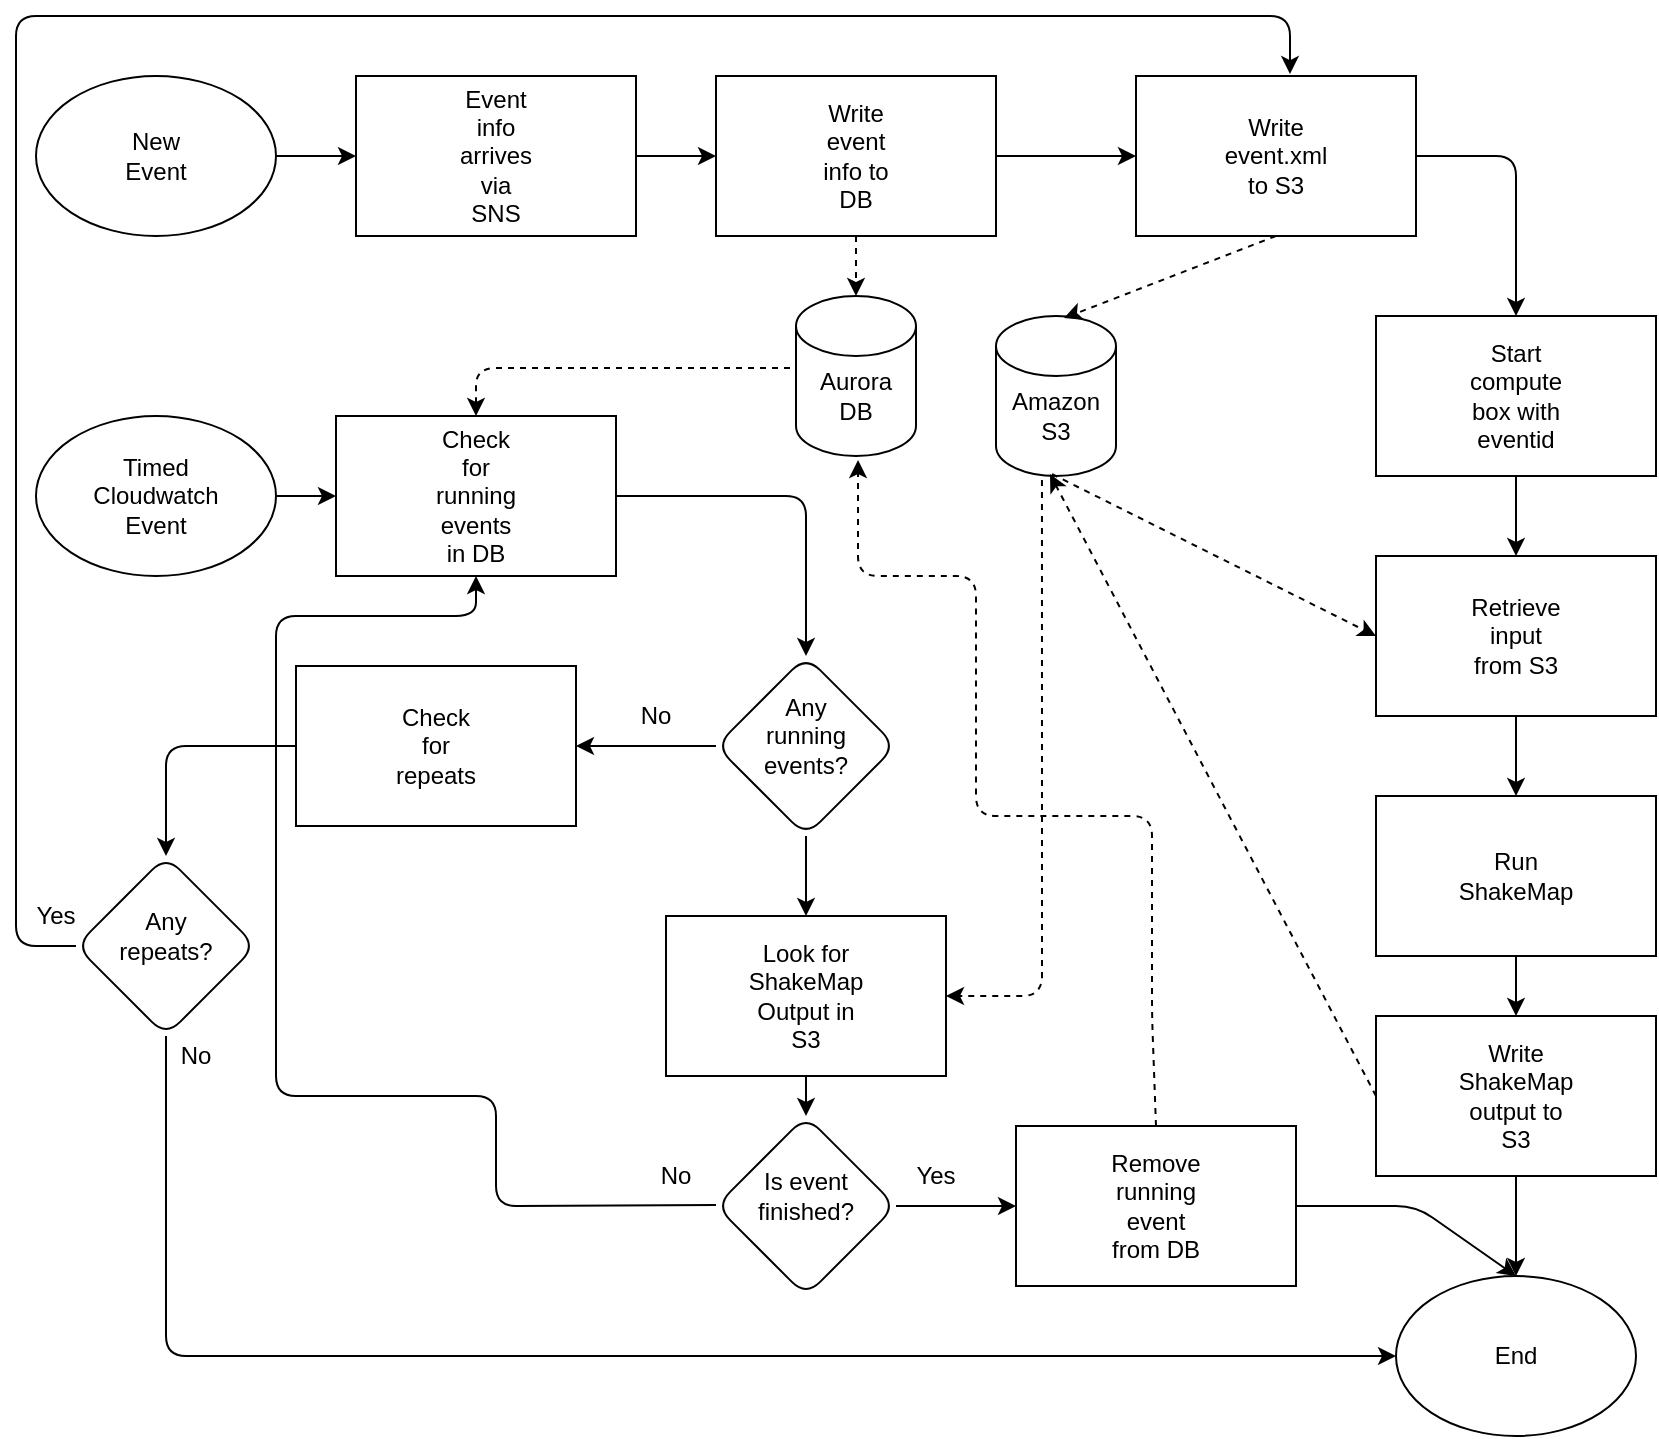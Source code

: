 <mxfile version="13.6.2" type="github">
  <diagram id="ZtYG9Sx7cP-IKcmzflR8" name="Page-1">
    <mxGraphModel dx="996" dy="1841" grid="1" gridSize="10" guides="1" tooltips="1" connect="1" arrows="1" fold="1" page="1" pageScale="1" pageWidth="850" pageHeight="1100" math="0" shadow="0">
      <root>
        <mxCell id="0" />
        <mxCell id="1" parent="0" />
        <mxCell id="GJgcs_XlC3L1bi6ihaC3-7" value="" style="endArrow=classic;html=1;exitX=1;exitY=0.5;exitDx=0;exitDy=0;entryX=0;entryY=0.5;entryDx=0;entryDy=0;" parent="1" target="GJgcs_XlC3L1bi6ihaC3-4" edge="1">
          <mxGeometry width="50" height="50" relative="1" as="geometry">
            <mxPoint x="140" y="70" as="sourcePoint" />
            <mxPoint x="200" y="70" as="targetPoint" />
          </mxGeometry>
        </mxCell>
        <mxCell id="GJgcs_XlC3L1bi6ihaC3-8" value="" style="group" parent="1" vertex="1" connectable="0">
          <mxGeometry x="180" y="30" width="140" height="80" as="geometry" />
        </mxCell>
        <mxCell id="GJgcs_XlC3L1bi6ihaC3-4" value="" style="rounded=0;whiteSpace=wrap;html=1;" parent="GJgcs_XlC3L1bi6ihaC3-8" vertex="1">
          <mxGeometry width="140" height="80" as="geometry" />
        </mxCell>
        <mxCell id="GJgcs_XlC3L1bi6ihaC3-5" value="Event info arrives via SNS" style="text;html=1;strokeColor=none;fillColor=none;align=center;verticalAlign=middle;whiteSpace=wrap;rounded=0;" parent="GJgcs_XlC3L1bi6ihaC3-8" vertex="1">
          <mxGeometry x="50" y="30" width="40" height="20" as="geometry" />
        </mxCell>
        <mxCell id="GJgcs_XlC3L1bi6ihaC3-9" value="" style="group" parent="1" vertex="1" connectable="0">
          <mxGeometry x="360" y="30" width="140" height="80" as="geometry" />
        </mxCell>
        <mxCell id="GJgcs_XlC3L1bi6ihaC3-10" value="" style="rounded=0;whiteSpace=wrap;html=1;" parent="GJgcs_XlC3L1bi6ihaC3-9" vertex="1">
          <mxGeometry width="140" height="80" as="geometry" />
        </mxCell>
        <mxCell id="GJgcs_XlC3L1bi6ihaC3-11" value="Write event info to DB" style="text;html=1;strokeColor=none;fillColor=none;align=center;verticalAlign=middle;whiteSpace=wrap;rounded=0;" parent="GJgcs_XlC3L1bi6ihaC3-9" vertex="1">
          <mxGeometry x="50" y="30" width="40" height="20" as="geometry" />
        </mxCell>
        <mxCell id="GJgcs_XlC3L1bi6ihaC3-12" value="" style="endArrow=classic;html=1;exitX=1;exitY=0.5;exitDx=0;exitDy=0;entryX=0;entryY=0.5;entryDx=0;entryDy=0;" parent="1" source="GJgcs_XlC3L1bi6ihaC3-4" target="GJgcs_XlC3L1bi6ihaC3-10" edge="1">
          <mxGeometry width="50" height="50" relative="1" as="geometry">
            <mxPoint x="330" y="69.5" as="sourcePoint" />
            <mxPoint x="350" y="70" as="targetPoint" />
          </mxGeometry>
        </mxCell>
        <mxCell id="GJgcs_XlC3L1bi6ihaC3-13" value="" style="endArrow=classic;html=1;exitX=0.5;exitY=1;exitDx=0;exitDy=0;dashed=1;" parent="1" source="GJgcs_XlC3L1bi6ihaC3-10" target="GJgcs_XlC3L1bi6ihaC3-14" edge="1">
          <mxGeometry width="50" height="50" relative="1" as="geometry">
            <mxPoint x="400" y="380" as="sourcePoint" />
            <mxPoint x="430" y="170" as="targetPoint" />
          </mxGeometry>
        </mxCell>
        <mxCell id="GJgcs_XlC3L1bi6ihaC3-16" value="" style="group" parent="1" vertex="1" connectable="0">
          <mxGeometry x="400" y="140" width="60" height="80" as="geometry" />
        </mxCell>
        <mxCell id="GJgcs_XlC3L1bi6ihaC3-14" value="" style="shape=cylinder2;whiteSpace=wrap;html=1;boundedLbl=1;backgroundOutline=1;size=15;" parent="GJgcs_XlC3L1bi6ihaC3-16" vertex="1">
          <mxGeometry width="60" height="80" as="geometry" />
        </mxCell>
        <mxCell id="GJgcs_XlC3L1bi6ihaC3-15" value="Aurora DB" style="text;html=1;strokeColor=none;fillColor=none;align=center;verticalAlign=middle;whiteSpace=wrap;rounded=0;" parent="GJgcs_XlC3L1bi6ihaC3-16" vertex="1">
          <mxGeometry x="10" y="40" width="40" height="20" as="geometry" />
        </mxCell>
        <mxCell id="Xdjex0H8esJp2T3BDwvE-1" value="" style="endArrow=classic;html=1;exitX=1;exitY=0.5;exitDx=0;exitDy=0;entryX=0;entryY=0.5;entryDx=0;entryDy=0;" edge="1" parent="1" source="GJgcs_XlC3L1bi6ihaC3-10" target="Xdjex0H8esJp2T3BDwvE-3">
          <mxGeometry width="50" height="50" relative="1" as="geometry">
            <mxPoint x="530" y="69.5" as="sourcePoint" />
            <mxPoint x="570" y="69.5" as="targetPoint" />
          </mxGeometry>
        </mxCell>
        <mxCell id="Xdjex0H8esJp2T3BDwvE-2" value="" style="group" vertex="1" connectable="0" parent="1">
          <mxGeometry x="570" y="30" width="140" height="80" as="geometry" />
        </mxCell>
        <mxCell id="Xdjex0H8esJp2T3BDwvE-3" value="" style="rounded=0;whiteSpace=wrap;html=1;" vertex="1" parent="Xdjex0H8esJp2T3BDwvE-2">
          <mxGeometry width="140" height="80" as="geometry" />
        </mxCell>
        <mxCell id="Xdjex0H8esJp2T3BDwvE-4" value="Write event.xml to S3" style="text;html=1;strokeColor=none;fillColor=none;align=center;verticalAlign=middle;whiteSpace=wrap;rounded=0;" vertex="1" parent="Xdjex0H8esJp2T3BDwvE-2">
          <mxGeometry x="50" y="30" width="40" height="20" as="geometry" />
        </mxCell>
        <mxCell id="Xdjex0H8esJp2T3BDwvE-5" value="" style="group" vertex="1" connectable="0" parent="1">
          <mxGeometry x="500" y="150" width="60" height="80" as="geometry" />
        </mxCell>
        <mxCell id="Xdjex0H8esJp2T3BDwvE-6" value="" style="shape=cylinder2;whiteSpace=wrap;html=1;boundedLbl=1;backgroundOutline=1;size=15;" vertex="1" parent="Xdjex0H8esJp2T3BDwvE-5">
          <mxGeometry width="60" height="80" as="geometry" />
        </mxCell>
        <mxCell id="Xdjex0H8esJp2T3BDwvE-7" value="Amazon S3" style="text;html=1;strokeColor=none;fillColor=none;align=center;verticalAlign=middle;whiteSpace=wrap;rounded=0;" vertex="1" parent="Xdjex0H8esJp2T3BDwvE-5">
          <mxGeometry x="10" y="40" width="40" height="20" as="geometry" />
        </mxCell>
        <mxCell id="Xdjex0H8esJp2T3BDwvE-8" value="" style="endArrow=classic;html=1;exitX=0.5;exitY=1;exitDx=0;exitDy=0;entryX=0.567;entryY=0.013;entryDx=0;entryDy=0;entryPerimeter=0;dashed=1;" edge="1" parent="1" source="Xdjex0H8esJp2T3BDwvE-3" target="Xdjex0H8esJp2T3BDwvE-6">
          <mxGeometry width="50" height="50" relative="1" as="geometry">
            <mxPoint x="639.5" y="120" as="sourcePoint" />
            <mxPoint x="639.5" y="160" as="targetPoint" />
          </mxGeometry>
        </mxCell>
        <mxCell id="Xdjex0H8esJp2T3BDwvE-9" value="" style="endArrow=classic;html=1;exitX=1;exitY=0.5;exitDx=0;exitDy=0;entryX=0.5;entryY=0;entryDx=0;entryDy=0;" edge="1" parent="1" source="Xdjex0H8esJp2T3BDwvE-3" target="Xdjex0H8esJp2T3BDwvE-11">
          <mxGeometry width="50" height="50" relative="1" as="geometry">
            <mxPoint x="400" y="400" as="sourcePoint" />
            <mxPoint x="760" y="140" as="targetPoint" />
            <Array as="points">
              <mxPoint x="760" y="70" />
            </Array>
          </mxGeometry>
        </mxCell>
        <mxCell id="Xdjex0H8esJp2T3BDwvE-10" value="" style="group" vertex="1" connectable="0" parent="1">
          <mxGeometry x="690" y="150" width="140" height="80" as="geometry" />
        </mxCell>
        <mxCell id="Xdjex0H8esJp2T3BDwvE-11" value="" style="rounded=0;whiteSpace=wrap;html=1;" vertex="1" parent="Xdjex0H8esJp2T3BDwvE-10">
          <mxGeometry width="140" height="80" as="geometry" />
        </mxCell>
        <mxCell id="Xdjex0H8esJp2T3BDwvE-12" value="Start compute box with eventid&lt;br&gt;" style="text;html=1;strokeColor=none;fillColor=none;align=center;verticalAlign=middle;whiteSpace=wrap;rounded=0;" vertex="1" parent="Xdjex0H8esJp2T3BDwvE-10">
          <mxGeometry x="50" y="30" width="40" height="20" as="geometry" />
        </mxCell>
        <mxCell id="Xdjex0H8esJp2T3BDwvE-15" value="" style="group;rounded=1;glass=1;" vertex="1" connectable="0" parent="1">
          <mxGeometry x="690" y="390" width="140" height="80" as="geometry" />
        </mxCell>
        <mxCell id="Xdjex0H8esJp2T3BDwvE-16" value="" style="rounded=0;whiteSpace=wrap;html=1;" vertex="1" parent="Xdjex0H8esJp2T3BDwvE-15">
          <mxGeometry width="140" height="80" as="geometry" />
        </mxCell>
        <mxCell id="Xdjex0H8esJp2T3BDwvE-17" value="Run ShakeMap" style="text;html=1;strokeColor=none;fillColor=none;align=center;verticalAlign=middle;whiteSpace=wrap;rounded=0;" vertex="1" parent="Xdjex0H8esJp2T3BDwvE-15">
          <mxGeometry x="50" y="30" width="40" height="20" as="geometry" />
        </mxCell>
        <mxCell id="Xdjex0H8esJp2T3BDwvE-18" value="" style="endArrow=classic;html=1;exitX=0.467;exitY=0.988;exitDx=0;exitDy=0;exitPerimeter=0;entryX=0;entryY=0.5;entryDx=0;entryDy=0;dashed=1;" edge="1" parent="1" source="Xdjex0H8esJp2T3BDwvE-6" target="Xdjex0H8esJp2T3BDwvE-21">
          <mxGeometry width="50" height="50" relative="1" as="geometry">
            <mxPoint x="630" y="325" as="sourcePoint" />
            <mxPoint x="680" y="275" as="targetPoint" />
          </mxGeometry>
        </mxCell>
        <mxCell id="Xdjex0H8esJp2T3BDwvE-19" value="" style="endArrow=classic;html=1;entryX=0.5;entryY=0;entryDx=0;entryDy=0;exitX=0.5;exitY=1;exitDx=0;exitDy=0;" edge="1" parent="1" source="Xdjex0H8esJp2T3BDwvE-11" target="Xdjex0H8esJp2T3BDwvE-21">
          <mxGeometry width="50" height="50" relative="1" as="geometry">
            <mxPoint x="740" y="280" as="sourcePoint" />
            <mxPoint x="790" y="230" as="targetPoint" />
          </mxGeometry>
        </mxCell>
        <mxCell id="Xdjex0H8esJp2T3BDwvE-20" value="" style="group;rounded=1;glass=1;" vertex="1" connectable="0" parent="1">
          <mxGeometry x="690" y="270" width="140" height="80" as="geometry" />
        </mxCell>
        <mxCell id="Xdjex0H8esJp2T3BDwvE-21" value="" style="rounded=0;whiteSpace=wrap;html=1;" vertex="1" parent="Xdjex0H8esJp2T3BDwvE-20">
          <mxGeometry width="140" height="80" as="geometry" />
        </mxCell>
        <mxCell id="Xdjex0H8esJp2T3BDwvE-22" value="Retrieve input from S3" style="text;html=1;strokeColor=none;fillColor=none;align=center;verticalAlign=middle;whiteSpace=wrap;rounded=0;" vertex="1" parent="Xdjex0H8esJp2T3BDwvE-20">
          <mxGeometry x="50" y="30" width="40" height="20" as="geometry" />
        </mxCell>
        <mxCell id="Xdjex0H8esJp2T3BDwvE-23" value="" style="endArrow=classic;html=1;entryX=0.5;entryY=0;entryDx=0;entryDy=0;exitX=0.5;exitY=1;exitDx=0;exitDy=0;" edge="1" parent="1" source="Xdjex0H8esJp2T3BDwvE-21" target="Xdjex0H8esJp2T3BDwvE-16">
          <mxGeometry width="50" height="50" relative="1" as="geometry">
            <mxPoint x="759.94" y="370" as="sourcePoint" />
            <mxPoint x="750" y="410" as="targetPoint" />
          </mxGeometry>
        </mxCell>
        <mxCell id="Xdjex0H8esJp2T3BDwvE-24" value="" style="group;rounded=1;glass=1;" vertex="1" connectable="0" parent="1">
          <mxGeometry x="690" y="500" width="140" height="80" as="geometry" />
        </mxCell>
        <mxCell id="Xdjex0H8esJp2T3BDwvE-25" value="" style="rounded=0;whiteSpace=wrap;html=1;" vertex="1" parent="Xdjex0H8esJp2T3BDwvE-24">
          <mxGeometry width="140" height="80" as="geometry" />
        </mxCell>
        <mxCell id="Xdjex0H8esJp2T3BDwvE-26" value="Write ShakeMap output to S3" style="text;html=1;strokeColor=none;fillColor=none;align=center;verticalAlign=middle;whiteSpace=wrap;rounded=0;" vertex="1" parent="Xdjex0H8esJp2T3BDwvE-24">
          <mxGeometry x="50" y="30" width="40" height="20" as="geometry" />
        </mxCell>
        <mxCell id="Xdjex0H8esJp2T3BDwvE-27" value="" style="endArrow=classic;html=1;entryX=0.5;entryY=0;entryDx=0;entryDy=0;exitX=0.5;exitY=1;exitDx=0;exitDy=0;" edge="1" parent="1" source="Xdjex0H8esJp2T3BDwvE-16" target="Xdjex0H8esJp2T3BDwvE-25">
          <mxGeometry width="50" height="50" relative="1" as="geometry">
            <mxPoint x="400" y="400" as="sourcePoint" />
            <mxPoint x="450" y="350" as="targetPoint" />
          </mxGeometry>
        </mxCell>
        <mxCell id="Xdjex0H8esJp2T3BDwvE-28" value="" style="endArrow=classic;html=1;exitX=0;exitY=0.5;exitDx=0;exitDy=0;entryX=0.45;entryY=0.988;entryDx=0;entryDy=0;entryPerimeter=0;dashed=1;" edge="1" parent="1" source="Xdjex0H8esJp2T3BDwvE-25" target="Xdjex0H8esJp2T3BDwvE-6">
          <mxGeometry width="50" height="50" relative="1" as="geometry">
            <mxPoint x="490" y="469" as="sourcePoint" />
            <mxPoint x="530" y="240" as="targetPoint" />
          </mxGeometry>
        </mxCell>
        <mxCell id="Xdjex0H8esJp2T3BDwvE-34" value="" style="endArrow=classic;html=1;exitX=0.5;exitY=1;exitDx=0;exitDy=0;entryX=0.5;entryY=0;entryDx=0;entryDy=0;" edge="1" parent="1" source="Xdjex0H8esJp2T3BDwvE-25" target="Xdjex0H8esJp2T3BDwvE-39">
          <mxGeometry width="50" height="50" relative="1" as="geometry">
            <mxPoint x="759.5" y="590" as="sourcePoint" />
            <mxPoint x="760" y="620" as="targetPoint" />
          </mxGeometry>
        </mxCell>
        <mxCell id="Xdjex0H8esJp2T3BDwvE-37" value="" style="group" vertex="1" connectable="0" parent="1">
          <mxGeometry x="20" y="30" width="120" height="80" as="geometry" />
        </mxCell>
        <mxCell id="Xdjex0H8esJp2T3BDwvE-35" value="" style="ellipse;whiteSpace=wrap;html=1;rounded=1;glass=1;" vertex="1" parent="Xdjex0H8esJp2T3BDwvE-37">
          <mxGeometry width="120" height="80" as="geometry" />
        </mxCell>
        <mxCell id="Xdjex0H8esJp2T3BDwvE-36" value="New Event" style="text;html=1;strokeColor=none;fillColor=none;align=center;verticalAlign=middle;whiteSpace=wrap;rounded=0;glass=1;" vertex="1" parent="Xdjex0H8esJp2T3BDwvE-37">
          <mxGeometry x="40" y="30" width="40" height="20" as="geometry" />
        </mxCell>
        <mxCell id="Xdjex0H8esJp2T3BDwvE-38" value="" style="group" vertex="1" connectable="0" parent="1">
          <mxGeometry x="700" y="630" width="120" height="80" as="geometry" />
        </mxCell>
        <mxCell id="Xdjex0H8esJp2T3BDwvE-39" value="" style="ellipse;whiteSpace=wrap;html=1;rounded=1;glass=1;" vertex="1" parent="Xdjex0H8esJp2T3BDwvE-38">
          <mxGeometry width="120" height="80" as="geometry" />
        </mxCell>
        <mxCell id="Xdjex0H8esJp2T3BDwvE-40" value="End" style="text;html=1;strokeColor=none;fillColor=none;align=center;verticalAlign=middle;whiteSpace=wrap;rounded=0;glass=1;" vertex="1" parent="Xdjex0H8esJp2T3BDwvE-38">
          <mxGeometry x="40" y="30" width="40" height="20" as="geometry" />
        </mxCell>
        <mxCell id="Xdjex0H8esJp2T3BDwvE-41" value="" style="group" vertex="1" connectable="0" parent="1">
          <mxGeometry x="20" y="200" width="120" height="80" as="geometry" />
        </mxCell>
        <mxCell id="Xdjex0H8esJp2T3BDwvE-42" value="" style="ellipse;whiteSpace=wrap;html=1;rounded=1;glass=1;" vertex="1" parent="Xdjex0H8esJp2T3BDwvE-41">
          <mxGeometry width="120" height="80" as="geometry" />
        </mxCell>
        <mxCell id="Xdjex0H8esJp2T3BDwvE-43" value="Timed Cloudwatch Event" style="text;html=1;strokeColor=none;fillColor=none;align=center;verticalAlign=middle;whiteSpace=wrap;rounded=0;glass=1;" vertex="1" parent="Xdjex0H8esJp2T3BDwvE-41">
          <mxGeometry x="40" y="30" width="40" height="20" as="geometry" />
        </mxCell>
        <mxCell id="Xdjex0H8esJp2T3BDwvE-44" value="" style="group" vertex="1" connectable="0" parent="1">
          <mxGeometry x="170" y="200" width="140" height="80" as="geometry" />
        </mxCell>
        <mxCell id="Xdjex0H8esJp2T3BDwvE-45" value="" style="rounded=0;whiteSpace=wrap;html=1;" vertex="1" parent="Xdjex0H8esJp2T3BDwvE-44">
          <mxGeometry width="140" height="80" as="geometry" />
        </mxCell>
        <mxCell id="Xdjex0H8esJp2T3BDwvE-46" value="Check for running events in DB" style="text;html=1;strokeColor=none;fillColor=none;align=center;verticalAlign=middle;whiteSpace=wrap;rounded=0;" vertex="1" parent="Xdjex0H8esJp2T3BDwvE-44">
          <mxGeometry x="50" y="30" width="40" height="20" as="geometry" />
        </mxCell>
        <mxCell id="Xdjex0H8esJp2T3BDwvE-47" value="" style="endArrow=classic;html=1;exitX=1;exitY=0.5;exitDx=0;exitDy=0;entryX=0;entryY=0.5;entryDx=0;entryDy=0;" edge="1" parent="1" source="Xdjex0H8esJp2T3BDwvE-42" target="Xdjex0H8esJp2T3BDwvE-45">
          <mxGeometry width="50" height="50" relative="1" as="geometry">
            <mxPoint x="150" y="239.5" as="sourcePoint" />
            <mxPoint x="160" y="240" as="targetPoint" />
          </mxGeometry>
        </mxCell>
        <mxCell id="Xdjex0H8esJp2T3BDwvE-48" value="" style="endArrow=classic;html=1;exitX=-0.05;exitY=0.45;exitDx=0;exitDy=0;exitPerimeter=0;entryX=0.5;entryY=0;entryDx=0;entryDy=0;dashed=1;" edge="1" parent="1" source="GJgcs_XlC3L1bi6ihaC3-14" target="Xdjex0H8esJp2T3BDwvE-45">
          <mxGeometry width="50" height="50" relative="1" as="geometry">
            <mxPoint x="390" y="170" as="sourcePoint" />
            <mxPoint x="220" y="180" as="targetPoint" />
            <Array as="points">
              <mxPoint x="240" y="176" />
            </Array>
          </mxGeometry>
        </mxCell>
        <mxCell id="Xdjex0H8esJp2T3BDwvE-52" value="" style="group" vertex="1" connectable="0" parent="1">
          <mxGeometry x="360" y="320" width="90" height="90" as="geometry" />
        </mxCell>
        <mxCell id="Xdjex0H8esJp2T3BDwvE-49" value="" style="rhombus;whiteSpace=wrap;html=1;rounded=1;glass=1;" vertex="1" parent="Xdjex0H8esJp2T3BDwvE-52">
          <mxGeometry width="90" height="90" as="geometry" />
        </mxCell>
        <mxCell id="Xdjex0H8esJp2T3BDwvE-50" value="Any running events?" style="text;html=1;strokeColor=none;fillColor=none;align=center;verticalAlign=middle;whiteSpace=wrap;rounded=0;glass=1;" vertex="1" parent="Xdjex0H8esJp2T3BDwvE-52">
          <mxGeometry x="25" y="30" width="40" height="20" as="geometry" />
        </mxCell>
        <mxCell id="Xdjex0H8esJp2T3BDwvE-53" value="" style="endArrow=classic;html=1;exitX=1;exitY=0.5;exitDx=0;exitDy=0;entryX=0.5;entryY=0;entryDx=0;entryDy=0;" edge="1" parent="1" source="Xdjex0H8esJp2T3BDwvE-45" target="Xdjex0H8esJp2T3BDwvE-49">
          <mxGeometry width="50" height="50" relative="1" as="geometry">
            <mxPoint x="508.5" y="270" as="sourcePoint" />
            <mxPoint x="351.5" y="294" as="targetPoint" />
            <Array as="points">
              <mxPoint x="405" y="240" />
            </Array>
          </mxGeometry>
        </mxCell>
        <mxCell id="Xdjex0H8esJp2T3BDwvE-54" value="" style="endArrow=classic;html=1;exitX=0;exitY=0.5;exitDx=0;exitDy=0;entryX=1;entryY=0.5;entryDx=0;entryDy=0;" edge="1" parent="1" source="Xdjex0H8esJp2T3BDwvE-49" target="Xdjex0H8esJp2T3BDwvE-58">
          <mxGeometry width="50" height="50" relative="1" as="geometry">
            <mxPoint x="290" y="380" as="sourcePoint" />
            <mxPoint x="300" y="365" as="targetPoint" />
          </mxGeometry>
        </mxCell>
        <mxCell id="Xdjex0H8esJp2T3BDwvE-55" value="No" style="text;html=1;strokeColor=none;fillColor=none;align=center;verticalAlign=middle;whiteSpace=wrap;rounded=0;glass=1;" vertex="1" parent="1">
          <mxGeometry x="310" y="340" width="40" height="20" as="geometry" />
        </mxCell>
        <mxCell id="Xdjex0H8esJp2T3BDwvE-57" value="" style="group" vertex="1" connectable="0" parent="1">
          <mxGeometry x="150" y="325" width="140" height="80" as="geometry" />
        </mxCell>
        <mxCell id="Xdjex0H8esJp2T3BDwvE-58" value="" style="rounded=0;whiteSpace=wrap;html=1;" vertex="1" parent="Xdjex0H8esJp2T3BDwvE-57">
          <mxGeometry width="140" height="80" as="geometry" />
        </mxCell>
        <mxCell id="Xdjex0H8esJp2T3BDwvE-59" value="Check for repeats" style="text;html=1;strokeColor=none;fillColor=none;align=center;verticalAlign=middle;whiteSpace=wrap;rounded=0;" vertex="1" parent="Xdjex0H8esJp2T3BDwvE-57">
          <mxGeometry x="50" y="30" width="40" height="20" as="geometry" />
        </mxCell>
        <mxCell id="Xdjex0H8esJp2T3BDwvE-61" value="" style="group" vertex="1" connectable="0" parent="1">
          <mxGeometry x="40" y="420" width="90" height="90" as="geometry" />
        </mxCell>
        <mxCell id="Xdjex0H8esJp2T3BDwvE-62" value="" style="rhombus;whiteSpace=wrap;html=1;rounded=1;glass=1;" vertex="1" parent="Xdjex0H8esJp2T3BDwvE-61">
          <mxGeometry width="90" height="90" as="geometry" />
        </mxCell>
        <mxCell id="Xdjex0H8esJp2T3BDwvE-63" value="Any repeats?" style="text;html=1;strokeColor=none;fillColor=none;align=center;verticalAlign=middle;whiteSpace=wrap;rounded=0;glass=1;" vertex="1" parent="Xdjex0H8esJp2T3BDwvE-61">
          <mxGeometry x="25" y="30" width="40" height="20" as="geometry" />
        </mxCell>
        <mxCell id="Xdjex0H8esJp2T3BDwvE-64" value="" style="endArrow=classic;html=1;exitX=0;exitY=0.5;exitDx=0;exitDy=0;entryX=0.5;entryY=0;entryDx=0;entryDy=0;" edge="1" parent="1" source="Xdjex0H8esJp2T3BDwvE-58" target="Xdjex0H8esJp2T3BDwvE-62">
          <mxGeometry width="50" height="50" relative="1" as="geometry">
            <mxPoint x="150" y="380" as="sourcePoint" />
            <mxPoint x="-7" y="404" as="targetPoint" />
            <Array as="points">
              <mxPoint x="85" y="365" />
            </Array>
          </mxGeometry>
        </mxCell>
        <mxCell id="Xdjex0H8esJp2T3BDwvE-66" value="" style="endArrow=classic;html=1;exitX=0;exitY=0.5;exitDx=0;exitDy=0;entryX=0.55;entryY=-0.012;entryDx=0;entryDy=0;entryPerimeter=0;" edge="1" parent="1" source="Xdjex0H8esJp2T3BDwvE-62" target="Xdjex0H8esJp2T3BDwvE-3">
          <mxGeometry width="50" height="50" relative="1" as="geometry">
            <mxPoint x="10" y="420" as="sourcePoint" />
            <mxPoint x="660" y="10" as="targetPoint" />
            <Array as="points">
              <mxPoint x="10" y="465" />
              <mxPoint x="10" />
              <mxPoint x="647" />
            </Array>
          </mxGeometry>
        </mxCell>
        <mxCell id="Xdjex0H8esJp2T3BDwvE-67" value="Yes" style="text;html=1;strokeColor=none;fillColor=none;align=center;verticalAlign=middle;whiteSpace=wrap;rounded=0;glass=1;" vertex="1" parent="1">
          <mxGeometry x="10" y="440" width="40" height="20" as="geometry" />
        </mxCell>
        <mxCell id="Xdjex0H8esJp2T3BDwvE-68" value="" style="endArrow=classic;html=1;exitX=0.5;exitY=1;exitDx=0;exitDy=0;entryX=0;entryY=0.5;entryDx=0;entryDy=0;" edge="1" parent="1" target="Xdjex0H8esJp2T3BDwvE-39" source="Xdjex0H8esJp2T3BDwvE-62">
          <mxGeometry width="50" height="50" relative="1" as="geometry">
            <mxPoint x="60" y="520" as="sourcePoint" />
            <mxPoint x="85" y="670" as="targetPoint" />
            <Array as="points">
              <mxPoint x="85" y="670" />
            </Array>
          </mxGeometry>
        </mxCell>
        <mxCell id="Xdjex0H8esJp2T3BDwvE-73" value="No" style="text;html=1;strokeColor=none;fillColor=none;align=center;verticalAlign=middle;whiteSpace=wrap;rounded=0;glass=1;" vertex="1" parent="1">
          <mxGeometry x="80" y="510" width="40" height="20" as="geometry" />
        </mxCell>
        <mxCell id="Xdjex0H8esJp2T3BDwvE-74" value="" style="group" vertex="1" connectable="0" parent="1">
          <mxGeometry x="335" y="450" width="140" height="80" as="geometry" />
        </mxCell>
        <mxCell id="Xdjex0H8esJp2T3BDwvE-75" value="" style="rounded=0;whiteSpace=wrap;html=1;" vertex="1" parent="Xdjex0H8esJp2T3BDwvE-74">
          <mxGeometry width="140" height="80" as="geometry" />
        </mxCell>
        <mxCell id="Xdjex0H8esJp2T3BDwvE-76" value="Look for ShakeMap Output in S3" style="text;html=1;strokeColor=none;fillColor=none;align=center;verticalAlign=middle;whiteSpace=wrap;rounded=0;" vertex="1" parent="Xdjex0H8esJp2T3BDwvE-74">
          <mxGeometry x="50" y="30" width="40" height="20" as="geometry" />
        </mxCell>
        <mxCell id="Xdjex0H8esJp2T3BDwvE-77" value="" style="endArrow=classic;html=1;entryX=0.5;entryY=0;entryDx=0;entryDy=0;" edge="1" parent="1" source="Xdjex0H8esJp2T3BDwvE-49" target="Xdjex0H8esJp2T3BDwvE-75">
          <mxGeometry width="50" height="50" relative="1" as="geometry">
            <mxPoint x="405" y="430" as="sourcePoint" />
            <mxPoint x="404.5" y="440" as="targetPoint" />
          </mxGeometry>
        </mxCell>
        <mxCell id="Xdjex0H8esJp2T3BDwvE-78" value="" style="endArrow=classic;html=1;exitX=0.383;exitY=1.025;exitDx=0;exitDy=0;exitPerimeter=0;entryX=1;entryY=0.5;entryDx=0;entryDy=0;dashed=1;" edge="1" parent="1" source="Xdjex0H8esJp2T3BDwvE-6" target="Xdjex0H8esJp2T3BDwvE-75">
          <mxGeometry width="50" height="50" relative="1" as="geometry">
            <mxPoint x="449.01" y="290.0" as="sourcePoint" />
            <mxPoint x="610.99" y="370.96" as="targetPoint" />
            <Array as="points">
              <mxPoint x="523" y="490" />
            </Array>
          </mxGeometry>
        </mxCell>
        <mxCell id="Xdjex0H8esJp2T3BDwvE-79" value="" style="group" vertex="1" connectable="0" parent="1">
          <mxGeometry x="360" y="550" width="90" height="90" as="geometry" />
        </mxCell>
        <mxCell id="Xdjex0H8esJp2T3BDwvE-80" value="" style="rhombus;whiteSpace=wrap;html=1;rounded=1;glass=1;" vertex="1" parent="Xdjex0H8esJp2T3BDwvE-79">
          <mxGeometry width="90" height="90" as="geometry" />
        </mxCell>
        <mxCell id="Xdjex0H8esJp2T3BDwvE-81" value="Is event finished?" style="text;html=1;strokeColor=none;fillColor=none;align=center;verticalAlign=middle;whiteSpace=wrap;rounded=0;glass=1;" vertex="1" parent="Xdjex0H8esJp2T3BDwvE-79">
          <mxGeometry x="25" y="30" width="40" height="20" as="geometry" />
        </mxCell>
        <mxCell id="Xdjex0H8esJp2T3BDwvE-82" value="" style="endArrow=classic;html=1;entryX=0.5;entryY=0;entryDx=0;entryDy=0;exitX=0.5;exitY=1;exitDx=0;exitDy=0;" edge="1" parent="1" source="Xdjex0H8esJp2T3BDwvE-75" target="Xdjex0H8esJp2T3BDwvE-80">
          <mxGeometry width="50" height="50" relative="1" as="geometry">
            <mxPoint x="450" y="540" as="sourcePoint" />
            <mxPoint x="450" y="580" as="targetPoint" />
          </mxGeometry>
        </mxCell>
        <mxCell id="Xdjex0H8esJp2T3BDwvE-85" value="" style="endArrow=classic;html=1;entryX=0.517;entryY=1.025;entryDx=0;entryDy=0;entryPerimeter=0;exitX=0.5;exitY=0;exitDx=0;exitDy=0;dashed=1;" edge="1" parent="1" source="Xdjex0H8esJp2T3BDwvE-87" target="GJgcs_XlC3L1bi6ihaC3-14">
          <mxGeometry width="50" height="50" relative="1" as="geometry">
            <mxPoint x="578" y="550" as="sourcePoint" />
            <mxPoint x="577.5" y="670" as="targetPoint" />
            <Array as="points">
              <mxPoint x="578" y="500" />
              <mxPoint x="578" y="400" />
              <mxPoint x="490" y="400" />
              <mxPoint x="490" y="280" />
              <mxPoint x="431" y="280" />
            </Array>
          </mxGeometry>
        </mxCell>
        <mxCell id="Xdjex0H8esJp2T3BDwvE-86" value="" style="group" vertex="1" connectable="0" parent="1">
          <mxGeometry x="510" y="555" width="140" height="80" as="geometry" />
        </mxCell>
        <mxCell id="Xdjex0H8esJp2T3BDwvE-87" value="" style="rounded=0;whiteSpace=wrap;html=1;" vertex="1" parent="Xdjex0H8esJp2T3BDwvE-86">
          <mxGeometry width="140" height="80" as="geometry" />
        </mxCell>
        <mxCell id="Xdjex0H8esJp2T3BDwvE-88" value="Remove running event from DB" style="text;html=1;strokeColor=none;fillColor=none;align=center;verticalAlign=middle;whiteSpace=wrap;rounded=0;" vertex="1" parent="Xdjex0H8esJp2T3BDwvE-86">
          <mxGeometry x="50" y="30" width="40" height="20" as="geometry" />
        </mxCell>
        <mxCell id="Xdjex0H8esJp2T3BDwvE-89" value="" style="endArrow=classic;html=1;exitX=1;exitY=0.5;exitDx=0;exitDy=0;entryX=0;entryY=0.5;entryDx=0;entryDy=0;" edge="1" parent="1" source="Xdjex0H8esJp2T3BDwvE-80" target="Xdjex0H8esJp2T3BDwvE-87">
          <mxGeometry width="50" height="50" relative="1" as="geometry">
            <mxPoint x="470" y="600" as="sourcePoint" />
            <mxPoint x="469" y="580" as="targetPoint" />
          </mxGeometry>
        </mxCell>
        <mxCell id="Xdjex0H8esJp2T3BDwvE-91" value="Yes" style="text;html=1;strokeColor=none;fillColor=none;align=center;verticalAlign=middle;whiteSpace=wrap;rounded=0;glass=1;" vertex="1" parent="1">
          <mxGeometry x="450" y="570" width="40" height="20" as="geometry" />
        </mxCell>
        <mxCell id="Xdjex0H8esJp2T3BDwvE-92" value="No" style="text;html=1;strokeColor=none;fillColor=none;align=center;verticalAlign=middle;whiteSpace=wrap;rounded=0;glass=1;" vertex="1" parent="1">
          <mxGeometry x="320" y="570" width="40" height="20" as="geometry" />
        </mxCell>
        <mxCell id="Xdjex0H8esJp2T3BDwvE-93" value="" style="endArrow=classic;html=1;exitX=0;exitY=0.5;exitDx=0;exitDy=0;entryX=0.5;entryY=1;entryDx=0;entryDy=0;" edge="1" parent="1" target="Xdjex0H8esJp2T3BDwvE-45">
          <mxGeometry width="50" height="50" relative="1" as="geometry">
            <mxPoint x="360" y="594.5" as="sourcePoint" />
            <mxPoint x="290" y="594.5" as="targetPoint" />
            <Array as="points">
              <mxPoint x="250" y="595" />
              <mxPoint x="250" y="540" />
              <mxPoint x="140" y="540" />
              <mxPoint x="140" y="300" />
              <mxPoint x="240" y="300" />
            </Array>
          </mxGeometry>
        </mxCell>
        <mxCell id="Xdjex0H8esJp2T3BDwvE-95" value="" style="endArrow=classic;html=1;exitX=1;exitY=0.5;exitDx=0;exitDy=0;entryX=0.5;entryY=0;entryDx=0;entryDy=0;" edge="1" parent="1" source="Xdjex0H8esJp2T3BDwvE-87" target="Xdjex0H8esJp2T3BDwvE-39">
          <mxGeometry width="50" height="50" relative="1" as="geometry">
            <mxPoint x="600" y="710" as="sourcePoint" />
            <mxPoint x="640" y="690" as="targetPoint" />
            <Array as="points">
              <mxPoint x="710" y="595" />
            </Array>
          </mxGeometry>
        </mxCell>
      </root>
    </mxGraphModel>
  </diagram>
</mxfile>

